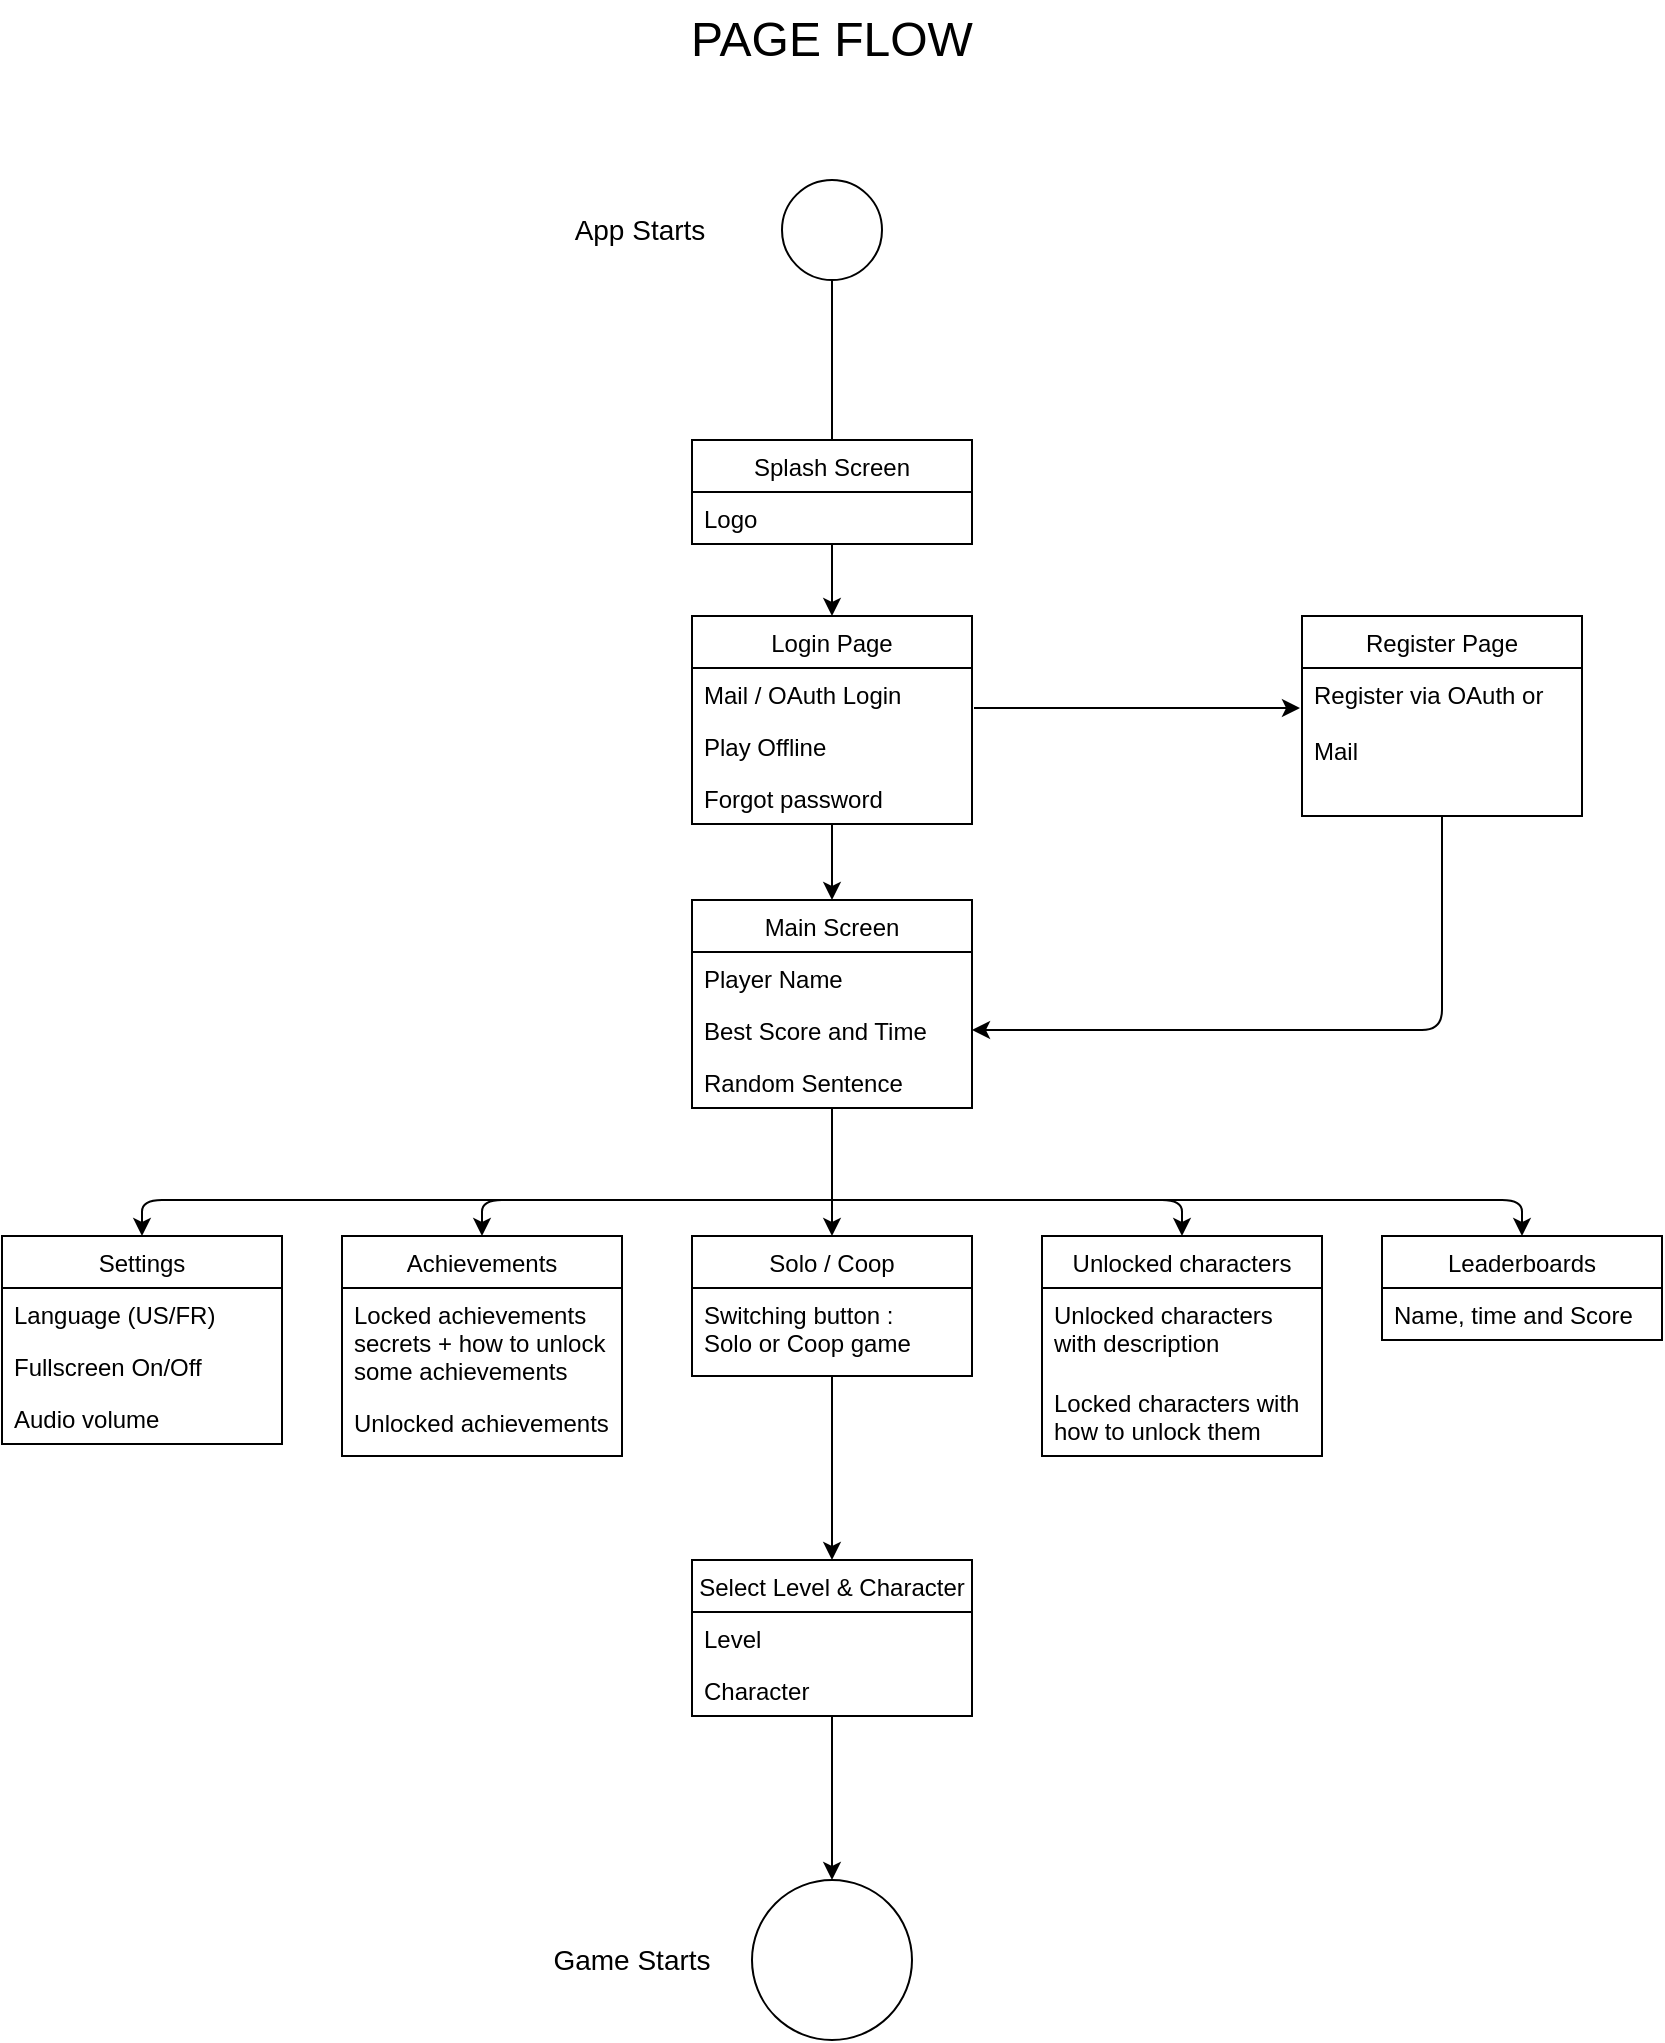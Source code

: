 <mxfile version="12.2.6" type="device" pages="1"><diagram id="9ZTFuKbLaaTlBLVydJLV" name="Page-1"><mxGraphModel dx="1408" dy="755" grid="1" gridSize="10" guides="1" tooltips="1" connect="1" arrows="1" fold="1" page="1" pageScale="1" pageWidth="850" pageHeight="1100" math="0" shadow="0"><root><mxCell id="0"/><mxCell id="1" parent="0"/><mxCell id="7dmkmuUX9pxbG9tnKf14-1" value="&lt;font style=&quot;font-size: 24px&quot;&gt;PAGE FLOW&lt;/font&gt;" style="text;html=1;strokeColor=none;fillColor=none;align=center;verticalAlign=middle;whiteSpace=wrap;rounded=0;" parent="1" vertex="1"><mxGeometry x="265" y="30" width="320" height="40" as="geometry"/></mxCell><mxCell id="7dmkmuUX9pxbG9tnKf14-2" value="" style="ellipse;whiteSpace=wrap;html=1;aspect=fixed;" parent="1" vertex="1"><mxGeometry x="400" y="120" width="50" height="50" as="geometry"/></mxCell><mxCell id="7dmkmuUX9pxbG9tnKf14-3" value="" style="endArrow=none;html=1;entryX=0.5;entryY=1;entryDx=0;entryDy=0;exitX=0.5;exitY=0;exitDx=0;exitDy=0;" parent="1" source="7dmkmuUX9pxbG9tnKf14-8" target="7dmkmuUX9pxbG9tnKf14-2" edge="1"><mxGeometry width="50" height="50" relative="1" as="geometry"><mxPoint x="115" y="250" as="sourcePoint"/><mxPoint x="130" y="200" as="targetPoint"/></mxGeometry></mxCell><mxCell id="7dmkmuUX9pxbG9tnKf14-4" value="&lt;font style=&quot;font-size: 14px&quot;&gt;App Starts&lt;/font&gt;" style="text;html=1;strokeColor=none;fillColor=none;align=center;verticalAlign=middle;whiteSpace=wrap;rounded=0;" parent="1" vertex="1"><mxGeometry x="280" y="130" width="98" height="30" as="geometry"/></mxCell><mxCell id="7dmkmuUX9pxbG9tnKf14-8" value="Splash Screen" style="swimlane;fontStyle=0;childLayout=stackLayout;horizontal=1;startSize=26;fillColor=none;horizontalStack=0;resizeParent=1;resizeParentMax=0;resizeLast=0;collapsible=1;marginBottom=0;" parent="1" vertex="1"><mxGeometry x="355" y="250" width="140" height="52" as="geometry"/></mxCell><mxCell id="7dmkmuUX9pxbG9tnKf14-10" value="Logo" style="text;strokeColor=none;fillColor=none;align=left;verticalAlign=top;spacingLeft=4;spacingRight=4;overflow=hidden;rotatable=0;points=[[0,0.5],[1,0.5]];portConstraint=eastwest;" parent="7dmkmuUX9pxbG9tnKf14-8" vertex="1"><mxGeometry y="26" width="140" height="26" as="geometry"/></mxCell><mxCell id="7dmkmuUX9pxbG9tnKf14-12" value="Login Page" style="swimlane;fontStyle=0;childLayout=stackLayout;horizontal=1;startSize=26;fillColor=none;horizontalStack=0;resizeParent=1;resizeParentMax=0;resizeLast=0;collapsible=1;marginBottom=0;" parent="1" vertex="1"><mxGeometry x="355" y="338" width="140" height="104" as="geometry"/></mxCell><mxCell id="7dmkmuUX9pxbG9tnKf14-13" value="Mail / OAuth Login&#xA;" style="text;strokeColor=none;fillColor=none;align=left;verticalAlign=top;spacingLeft=4;spacingRight=4;overflow=hidden;rotatable=0;points=[[0,0.5],[1,0.5]];portConstraint=eastwest;" parent="7dmkmuUX9pxbG9tnKf14-12" vertex="1"><mxGeometry y="26" width="140" height="26" as="geometry"/></mxCell><mxCell id="7dmkmuUX9pxbG9tnKf14-14" value="Play Offline" style="text;strokeColor=none;fillColor=none;align=left;verticalAlign=top;spacingLeft=4;spacingRight=4;overflow=hidden;rotatable=0;points=[[0,0.5],[1,0.5]];portConstraint=eastwest;" parent="7dmkmuUX9pxbG9tnKf14-12" vertex="1"><mxGeometry y="52" width="140" height="26" as="geometry"/></mxCell><mxCell id="7dmkmuUX9pxbG9tnKf14-15" value="Forgot password" style="text;strokeColor=none;fillColor=none;align=left;verticalAlign=top;spacingLeft=4;spacingRight=4;overflow=hidden;rotatable=0;points=[[0,0.5],[1,0.5]];portConstraint=eastwest;" parent="7dmkmuUX9pxbG9tnKf14-12" vertex="1"><mxGeometry y="78" width="140" height="26" as="geometry"/></mxCell><mxCell id="7dmkmuUX9pxbG9tnKf14-16" value="" style="endArrow=classic;html=1;entryX=0.5;entryY=0;entryDx=0;entryDy=0;" parent="1" target="7dmkmuUX9pxbG9tnKf14-12" edge="1"><mxGeometry width="50" height="50" relative="1" as="geometry"><mxPoint x="425" y="302" as="sourcePoint"/><mxPoint x="117" y="340" as="targetPoint"/></mxGeometry></mxCell><mxCell id="7dmkmuUX9pxbG9tnKf14-18" value="Register Page" style="swimlane;fontStyle=0;childLayout=stackLayout;horizontal=1;startSize=26;fillColor=none;horizontalStack=0;resizeParent=1;resizeParentMax=0;resizeLast=0;collapsible=1;marginBottom=0;" parent="1" vertex="1"><mxGeometry x="660" y="337.944" width="140" height="100" as="geometry"/></mxCell><mxCell id="7dmkmuUX9pxbG9tnKf14-19" value="Register via OAuth or &#xA;&#xA;Mail" style="text;strokeColor=none;fillColor=none;align=left;verticalAlign=top;spacingLeft=4;spacingRight=4;overflow=hidden;rotatable=0;points=[[0,0.5],[1,0.5]];portConstraint=eastwest;" parent="7dmkmuUX9pxbG9tnKf14-18" vertex="1"><mxGeometry y="26" width="140" height="74" as="geometry"/></mxCell><mxCell id="7dmkmuUX9pxbG9tnKf14-22" value="" style="endArrow=classic;html=1;" parent="1" edge="1"><mxGeometry width="50" height="50" relative="1" as="geometry"><mxPoint x="496" y="384" as="sourcePoint"/><mxPoint x="659" y="384" as="targetPoint"/></mxGeometry></mxCell><mxCell id="7dmkmuUX9pxbG9tnKf14-24" value="" style="endArrow=classic;html=1;exitX=0.5;exitY=1;exitDx=0;exitDy=0;entryX=0.5;entryY=0;entryDx=0;entryDy=0;" parent="1" source="7dmkmuUX9pxbG9tnKf14-12" edge="1" target="ergjS6yYV6bf3e3BPlbl-1"><mxGeometry width="50" height="50" relative="1" as="geometry"><mxPoint x="90" y="510" as="sourcePoint"/><mxPoint x="425" y="498" as="targetPoint"/></mxGeometry></mxCell><mxCell id="Kcu6MGjQvvZdO2UNDdKB-2" value="Select Level &amp; Character" style="swimlane;fontStyle=0;childLayout=stackLayout;horizontal=1;startSize=26;fillColor=none;horizontalStack=0;resizeParent=1;resizeParentMax=0;resizeLast=0;collapsible=1;marginBottom=0;" parent="1" vertex="1"><mxGeometry x="355" y="810" width="140" height="78" as="geometry"/></mxCell><mxCell id="Kcu6MGjQvvZdO2UNDdKB-3" value="Level" style="text;strokeColor=none;fillColor=none;align=left;verticalAlign=top;spacingLeft=4;spacingRight=4;overflow=hidden;rotatable=0;points=[[0,0.5],[1,0.5]];portConstraint=eastwest;" parent="Kcu6MGjQvvZdO2UNDdKB-2" vertex="1"><mxGeometry y="26" width="140" height="26" as="geometry"/></mxCell><mxCell id="Kcu6MGjQvvZdO2UNDdKB-4" value="Character" style="text;strokeColor=none;fillColor=none;align=left;verticalAlign=top;spacingLeft=4;spacingRight=4;overflow=hidden;rotatable=0;points=[[0,0.5],[1,0.5]];portConstraint=eastwest;" parent="Kcu6MGjQvvZdO2UNDdKB-2" vertex="1"><mxGeometry y="52" width="140" height="26" as="geometry"/></mxCell><mxCell id="Kcu6MGjQvvZdO2UNDdKB-6" value="" style="endArrow=classic;html=1;exitX=0.5;exitY=1;exitDx=0;exitDy=0;entryX=0.5;entryY=0;entryDx=0;entryDy=0;" parent="1" source="muZz7DcOTvjvVoEXRwm4-7" target="Kcu6MGjQvvZdO2UNDdKB-2" edge="1"><mxGeometry width="50" height="50" relative="1" as="geometry"><mxPoint x="425" y="750" as="sourcePoint"/><mxPoint x="140" y="770" as="targetPoint"/></mxGeometry></mxCell><mxCell id="Kcu6MGjQvvZdO2UNDdKB-12" value="Achievements" style="swimlane;fontStyle=0;childLayout=stackLayout;horizontal=1;startSize=26;fillColor=none;horizontalStack=0;resizeParent=1;resizeParentMax=0;resizeLast=0;collapsible=1;marginBottom=0;" parent="1" vertex="1"><mxGeometry x="180" y="648" width="140" height="110" as="geometry"/></mxCell><mxCell id="Kcu6MGjQvvZdO2UNDdKB-13" value="Locked achievements&#xA;secrets + how to unlock&#xA;some achievements&#xA;" style="text;strokeColor=none;fillColor=none;align=left;verticalAlign=top;spacingLeft=4;spacingRight=4;overflow=hidden;rotatable=0;points=[[0,0.5],[1,0.5]];portConstraint=eastwest;" parent="Kcu6MGjQvvZdO2UNDdKB-12" vertex="1"><mxGeometry y="26" width="140" height="54" as="geometry"/></mxCell><mxCell id="Kcu6MGjQvvZdO2UNDdKB-14" value="Unlocked achievements" style="text;strokeColor=none;fillColor=none;align=left;verticalAlign=top;spacingLeft=4;spacingRight=4;overflow=hidden;rotatable=0;points=[[0,0.5],[1,0.5]];portConstraint=eastwest;" parent="Kcu6MGjQvvZdO2UNDdKB-12" vertex="1"><mxGeometry y="80" width="140" height="30" as="geometry"/></mxCell><mxCell id="Kcu6MGjQvvZdO2UNDdKB-16" value="Unlocked characters" style="swimlane;fontStyle=0;childLayout=stackLayout;horizontal=1;startSize=26;fillColor=none;horizontalStack=0;resizeParent=1;resizeParentMax=0;resizeLast=0;collapsible=1;marginBottom=0;" parent="1" vertex="1"><mxGeometry x="530" y="648" width="140" height="110" as="geometry"/></mxCell><mxCell id="Kcu6MGjQvvZdO2UNDdKB-17" value="Unlocked characters &#xA;with description&#xA;" style="text;strokeColor=none;fillColor=none;align=left;verticalAlign=top;spacingLeft=4;spacingRight=4;overflow=hidden;rotatable=0;points=[[0,0.5],[1,0.5]];portConstraint=eastwest;" parent="Kcu6MGjQvvZdO2UNDdKB-16" vertex="1"><mxGeometry y="26" width="140" height="44" as="geometry"/></mxCell><mxCell id="Kcu6MGjQvvZdO2UNDdKB-18" value="Locked characters with &#xA;how to unlock them&#xA;" style="text;strokeColor=none;fillColor=none;align=left;verticalAlign=top;spacingLeft=4;spacingRight=4;overflow=hidden;rotatable=0;points=[[0,0.5],[1,0.5]];portConstraint=eastwest;" parent="Kcu6MGjQvvZdO2UNDdKB-16" vertex="1"><mxGeometry y="70" width="140" height="40" as="geometry"/></mxCell><mxCell id="Kcu6MGjQvvZdO2UNDdKB-20" value="" style="endArrow=classic;html=1;entryX=0.5;entryY=0;entryDx=0;entryDy=0;" parent="1" target="Kcu6MGjQvvZdO2UNDdKB-16" edge="1"><mxGeometry width="50" height="50" relative="1" as="geometry"><mxPoint x="430" y="630" as="sourcePoint"/><mxPoint x="790" y="610" as="targetPoint"/><Array as="points"><mxPoint x="600" y="630"/></Array></mxGeometry></mxCell><mxCell id="Kcu6MGjQvvZdO2UNDdKB-21" value="" style="endArrow=classic;html=1;entryX=0.5;entryY=0;entryDx=0;entryDy=0;" parent="1" target="Kcu6MGjQvvZdO2UNDdKB-12" edge="1"><mxGeometry width="50" height="50" relative="1" as="geometry"><mxPoint x="440" y="630" as="sourcePoint"/><mxPoint x="220" y="560" as="targetPoint"/><Array as="points"><mxPoint x="250" y="630"/></Array></mxGeometry></mxCell><mxCell id="muZz7DcOTvjvVoEXRwm4-7" value="Solo / Coop" style="swimlane;fontStyle=0;childLayout=stackLayout;horizontal=1;startSize=26;fillColor=none;horizontalStack=0;resizeParent=1;resizeParentMax=0;resizeLast=0;collapsible=1;marginBottom=0;" parent="1" vertex="1"><mxGeometry x="355" y="648" width="140" height="70" as="geometry"/></mxCell><mxCell id="muZz7DcOTvjvVoEXRwm4-8" value="Switching button :&#xA;Solo or Coop game" style="text;strokeColor=none;fillColor=none;align=left;verticalAlign=top;spacingLeft=4;spacingRight=4;overflow=hidden;rotatable=0;points=[[0,0.5],[1,0.5]];portConstraint=eastwest;" parent="muZz7DcOTvjvVoEXRwm4-7" vertex="1"><mxGeometry y="26" width="140" height="44" as="geometry"/></mxCell><mxCell id="Jr7Jo4ueROW0rL0Cj_Wn-1" value="" style="ellipse;whiteSpace=wrap;html=1;aspect=fixed;" parent="1" vertex="1"><mxGeometry x="385" y="970" width="80" height="80" as="geometry"/></mxCell><mxCell id="Jr7Jo4ueROW0rL0Cj_Wn-2" value="" style="endArrow=classic;html=1;entryX=0.5;entryY=0;entryDx=0;entryDy=0;exitX=0.5;exitY=1;exitDx=0;exitDy=0;" parent="1" source="Kcu6MGjQvvZdO2UNDdKB-2" target="Jr7Jo4ueROW0rL0Cj_Wn-1" edge="1"><mxGeometry width="50" height="50" relative="1" as="geometry"><mxPoint x="425" y="900" as="sourcePoint"/><mxPoint x="450" y="890" as="targetPoint"/><Array as="points"><mxPoint x="425" y="940"/></Array></mxGeometry></mxCell><mxCell id="Jr7Jo4ueROW0rL0Cj_Wn-3" value="&lt;font style=&quot;font-size: 14px&quot;&gt;Game Starts&lt;/font&gt;" style="text;html=1;strokeColor=none;fillColor=none;align=center;verticalAlign=middle;whiteSpace=wrap;rounded=0;" parent="1" vertex="1"><mxGeometry x="280" y="995" width="90" height="30" as="geometry"/></mxCell><mxCell id="Fn2S5733SKfRK0unT_di-1" value="" style="endArrow=classic;html=1;entryX=0.5;entryY=0;entryDx=0;entryDy=0;" parent="1" target="Fn2S5733SKfRK0unT_di-2" edge="1"><mxGeometry width="50" height="50" relative="1" as="geometry"><mxPoint x="260" y="630" as="sourcePoint"/><mxPoint x="150" y="540" as="targetPoint"/><Array as="points"><mxPoint x="80" y="630"/></Array></mxGeometry></mxCell><mxCell id="Fn2S5733SKfRK0unT_di-2" value="Settings" style="swimlane;fontStyle=0;childLayout=stackLayout;horizontal=1;startSize=26;fillColor=none;horizontalStack=0;resizeParent=1;resizeParentMax=0;resizeLast=0;collapsible=1;marginBottom=0;" parent="1" vertex="1"><mxGeometry x="10" y="648" width="140" height="104" as="geometry"/></mxCell><mxCell id="Fn2S5733SKfRK0unT_di-3" value="Language (US/FR)" style="text;strokeColor=none;fillColor=none;align=left;verticalAlign=top;spacingLeft=4;spacingRight=4;overflow=hidden;rotatable=0;points=[[0,0.5],[1,0.5]];portConstraint=eastwest;" parent="Fn2S5733SKfRK0unT_di-2" vertex="1"><mxGeometry y="26" width="140" height="26" as="geometry"/></mxCell><mxCell id="Fn2S5733SKfRK0unT_di-4" value="Fullscreen On/Off" style="text;strokeColor=none;fillColor=none;align=left;verticalAlign=top;spacingLeft=4;spacingRight=4;overflow=hidden;rotatable=0;points=[[0,0.5],[1,0.5]];portConstraint=eastwest;" parent="Fn2S5733SKfRK0unT_di-2" vertex="1"><mxGeometry y="52" width="140" height="26" as="geometry"/></mxCell><mxCell id="Fn2S5733SKfRK0unT_di-5" value="Audio volume" style="text;strokeColor=none;fillColor=none;align=left;verticalAlign=top;spacingLeft=4;spacingRight=4;overflow=hidden;rotatable=0;points=[[0,0.5],[1,0.5]];portConstraint=eastwest;" parent="Fn2S5733SKfRK0unT_di-2" vertex="1"><mxGeometry y="78" width="140" height="26" as="geometry"/></mxCell><mxCell id="Fn2S5733SKfRK0unT_di-6" value="Leaderboards" style="swimlane;fontStyle=0;childLayout=stackLayout;horizontal=1;startSize=26;fillColor=none;horizontalStack=0;resizeParent=1;resizeParentMax=0;resizeLast=0;collapsible=1;marginBottom=0;" parent="1" vertex="1"><mxGeometry x="700" y="648" width="140" height="52" as="geometry"/></mxCell><mxCell id="Fn2S5733SKfRK0unT_di-7" value="Name, time and Score" style="text;strokeColor=none;fillColor=none;align=left;verticalAlign=top;spacingLeft=4;spacingRight=4;overflow=hidden;rotatable=0;points=[[0,0.5],[1,0.5]];portConstraint=eastwest;" parent="Fn2S5733SKfRK0unT_di-6" vertex="1"><mxGeometry y="26" width="140" height="26" as="geometry"/></mxCell><mxCell id="Fn2S5733SKfRK0unT_di-10" value="" style="endArrow=classic;html=1;entryX=0.5;entryY=0;entryDx=0;entryDy=0;" parent="1" target="Fn2S5733SKfRK0unT_di-6" edge="1"><mxGeometry width="50" height="50" relative="1" as="geometry"><mxPoint x="590" y="630" as="sourcePoint"/><mxPoint x="820" y="590" as="targetPoint"/><Array as="points"><mxPoint x="770" y="630"/></Array></mxGeometry></mxCell><mxCell id="ergjS6yYV6bf3e3BPlbl-1" value="Main Screen" style="swimlane;fontStyle=0;childLayout=stackLayout;horizontal=1;startSize=26;fillColor=none;horizontalStack=0;resizeParent=1;resizeParentMax=0;resizeLast=0;collapsible=1;marginBottom=0;" vertex="1" parent="1"><mxGeometry x="355" y="480" width="140" height="104" as="geometry"/></mxCell><mxCell id="ergjS6yYV6bf3e3BPlbl-2" value="Player Name" style="text;strokeColor=none;fillColor=none;align=left;verticalAlign=top;spacingLeft=4;spacingRight=4;overflow=hidden;rotatable=0;points=[[0,0.5],[1,0.5]];portConstraint=eastwest;" vertex="1" parent="ergjS6yYV6bf3e3BPlbl-1"><mxGeometry y="26" width="140" height="26" as="geometry"/></mxCell><mxCell id="ergjS6yYV6bf3e3BPlbl-3" value="Best Score and Time" style="text;strokeColor=none;fillColor=none;align=left;verticalAlign=top;spacingLeft=4;spacingRight=4;overflow=hidden;rotatable=0;points=[[0,0.5],[1,0.5]];portConstraint=eastwest;" vertex="1" parent="ergjS6yYV6bf3e3BPlbl-1"><mxGeometry y="52" width="140" height="26" as="geometry"/></mxCell><mxCell id="ergjS6yYV6bf3e3BPlbl-4" value="Random Sentence" style="text;strokeColor=none;fillColor=none;align=left;verticalAlign=top;spacingLeft=4;spacingRight=4;overflow=hidden;rotatable=0;points=[[0,0.5],[1,0.5]];portConstraint=eastwest;" vertex="1" parent="ergjS6yYV6bf3e3BPlbl-1"><mxGeometry y="78" width="140" height="26" as="geometry"/></mxCell><mxCell id="ergjS6yYV6bf3e3BPlbl-5" value="" style="endArrow=classic;html=1;exitX=0.5;exitY=1;exitDx=0;exitDy=0;entryX=1;entryY=0.5;entryDx=0;entryDy=0;" edge="1" parent="1" source="7dmkmuUX9pxbG9tnKf14-18" target="ergjS6yYV6bf3e3BPlbl-3"><mxGeometry width="50" height="50" relative="1" as="geometry"><mxPoint x="600" y="550" as="sourcePoint"/><mxPoint x="650" y="500" as="targetPoint"/><Array as="points"><mxPoint x="730" y="545"/></Array></mxGeometry></mxCell><mxCell id="ergjS6yYV6bf3e3BPlbl-7" value="" style="endArrow=classic;html=1;entryX=0.5;entryY=0;entryDx=0;entryDy=0;" edge="1" parent="1" target="muZz7DcOTvjvVoEXRwm4-7"><mxGeometry width="50" height="50" relative="1" as="geometry"><mxPoint x="425" y="630" as="sourcePoint"/><mxPoint x="-60" y="540" as="targetPoint"/></mxGeometry></mxCell><mxCell id="ergjS6yYV6bf3e3BPlbl-8" value="" style="endArrow=none;html=1;exitX=0.5;exitY=1;exitDx=0;exitDy=0;" edge="1" parent="1" source="ergjS6yYV6bf3e3BPlbl-1"><mxGeometry width="50" height="50" relative="1" as="geometry"><mxPoint x="160" y="590" as="sourcePoint"/><mxPoint x="425" y="630" as="targetPoint"/></mxGeometry></mxCell></root></mxGraphModel></diagram></mxfile>